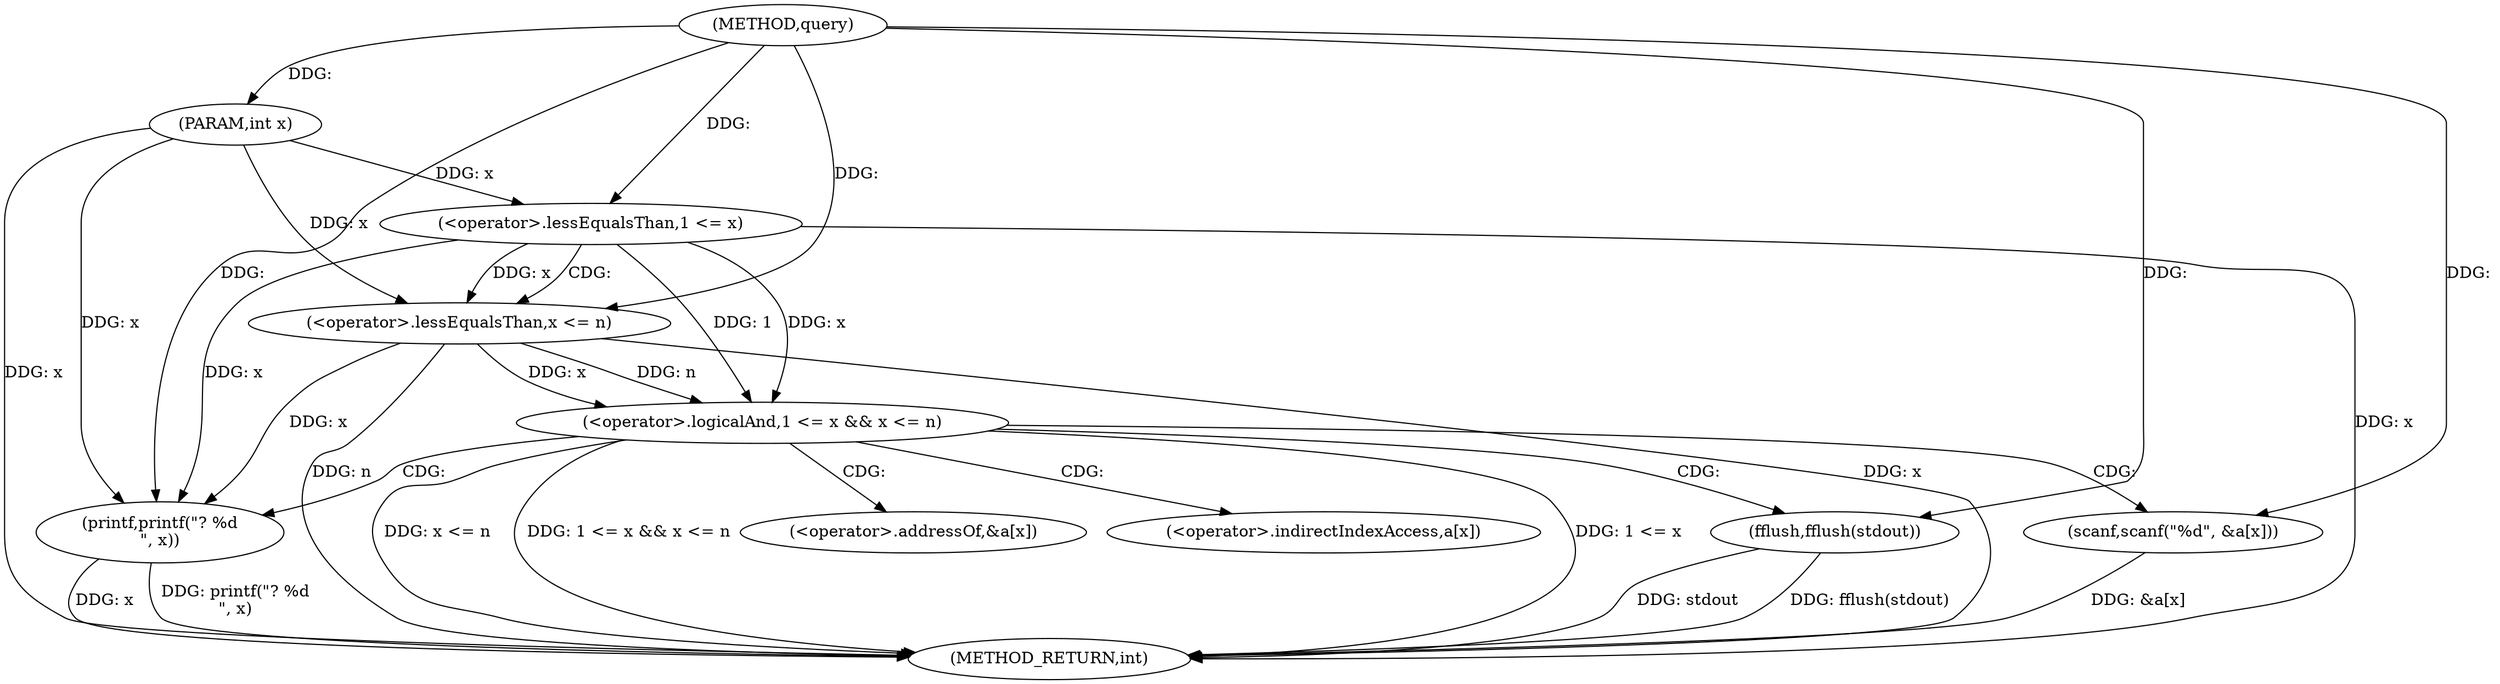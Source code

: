 digraph "query" {  
"1000101" [label = "(METHOD,query)" ]
"1000124" [label = "(METHOD_RETURN,int)" ]
"1000102" [label = "(PARAM,int x)" ]
"1000105" [label = "(<operator>.logicalAnd,1 <= x && x <= n)" ]
"1000113" [label = "(printf,printf(\"? %d\n\", x))" ]
"1000116" [label = "(fflush,fflush(stdout))" ]
"1000118" [label = "(scanf,scanf(\"%d\", &a[x]))" ]
"1000106" [label = "(<operator>.lessEqualsThan,1 <= x)" ]
"1000109" [label = "(<operator>.lessEqualsThan,x <= n)" ]
"1000120" [label = "(<operator>.addressOf,&a[x])" ]
"1000121" [label = "(<operator>.indirectIndexAccess,a[x])" ]
  "1000102" -> "1000124"  [ label = "DDG: x"] 
  "1000106" -> "1000124"  [ label = "DDG: x"] 
  "1000105" -> "1000124"  [ label = "DDG: 1 <= x"] 
  "1000109" -> "1000124"  [ label = "DDG: x"] 
  "1000105" -> "1000124"  [ label = "DDG: x <= n"] 
  "1000105" -> "1000124"  [ label = "DDG: 1 <= x && x <= n"] 
  "1000113" -> "1000124"  [ label = "DDG: x"] 
  "1000113" -> "1000124"  [ label = "DDG: printf(\"? %d\n\", x)"] 
  "1000116" -> "1000124"  [ label = "DDG: fflush(stdout)"] 
  "1000118" -> "1000124"  [ label = "DDG: &a[x]"] 
  "1000116" -> "1000124"  [ label = "DDG: stdout"] 
  "1000109" -> "1000124"  [ label = "DDG: n"] 
  "1000101" -> "1000102"  [ label = "DDG: "] 
  "1000106" -> "1000105"  [ label = "DDG: 1"] 
  "1000106" -> "1000105"  [ label = "DDG: x"] 
  "1000109" -> "1000105"  [ label = "DDG: x"] 
  "1000109" -> "1000105"  [ label = "DDG: n"] 
  "1000101" -> "1000118"  [ label = "DDG: "] 
  "1000101" -> "1000106"  [ label = "DDG: "] 
  "1000102" -> "1000106"  [ label = "DDG: x"] 
  "1000106" -> "1000109"  [ label = "DDG: x"] 
  "1000102" -> "1000109"  [ label = "DDG: x"] 
  "1000101" -> "1000109"  [ label = "DDG: "] 
  "1000101" -> "1000113"  [ label = "DDG: "] 
  "1000106" -> "1000113"  [ label = "DDG: x"] 
  "1000109" -> "1000113"  [ label = "DDG: x"] 
  "1000102" -> "1000113"  [ label = "DDG: x"] 
  "1000101" -> "1000116"  [ label = "DDG: "] 
  "1000105" -> "1000121"  [ label = "CDG: "] 
  "1000105" -> "1000116"  [ label = "CDG: "] 
  "1000105" -> "1000120"  [ label = "CDG: "] 
  "1000105" -> "1000113"  [ label = "CDG: "] 
  "1000105" -> "1000118"  [ label = "CDG: "] 
  "1000106" -> "1000109"  [ label = "CDG: "] 
}
